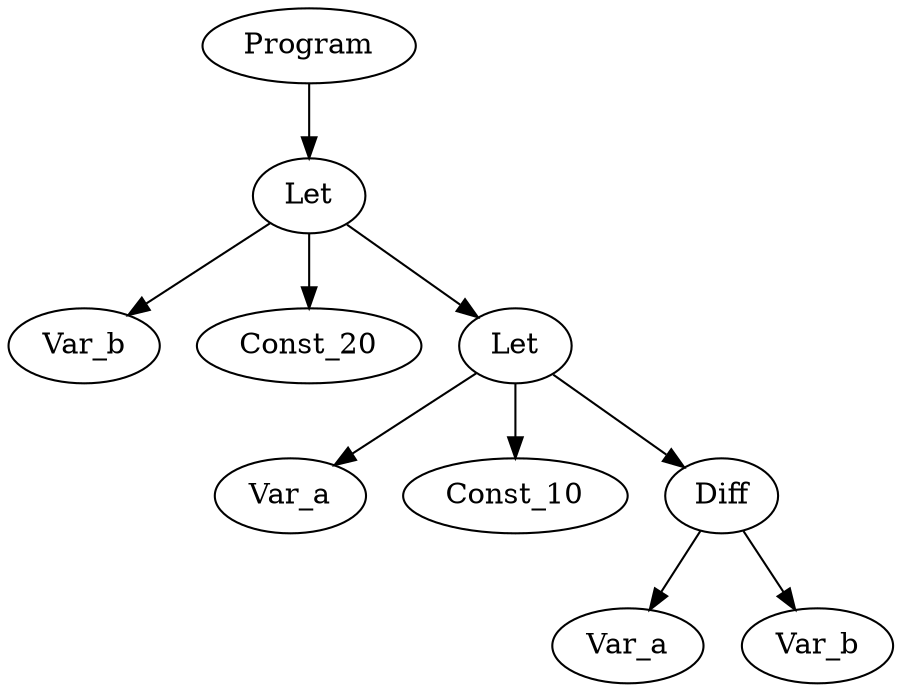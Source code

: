digraph {
N15[label="Let"];
Program->N15;
N16[label="Var_b"];
N17[label="Const_20"];
N18[label="Let"];
N15->N16;
N15->N17;
N15->N18;
N19[label="Var_a"];
N20[label="Const_10"];
N21[label="Diff"];
N18->N19;
N18->N20;
N18->N21;
N22[label="Var_a"];
N23[label="Var_b"];
N21->N22;
N21->N23;
}
